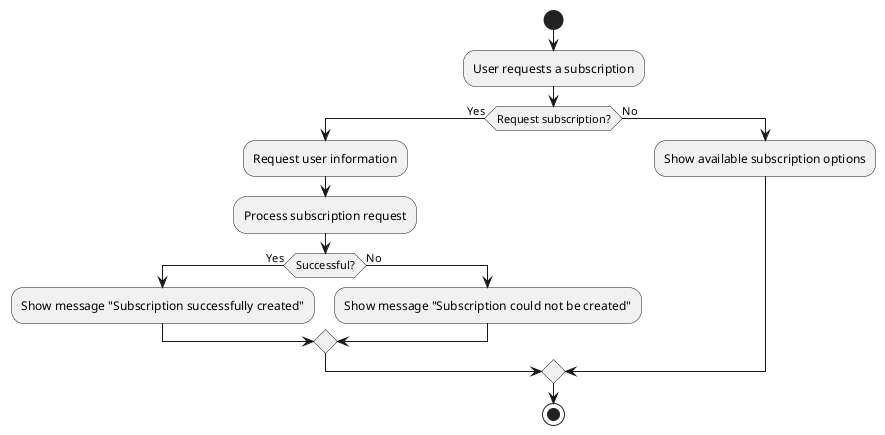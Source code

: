 @startuml
Start
:User requests a subscription;
if (Request subscription?) then (Yes)
   :Request user information;
   :Process subscription request;
   if (Successful?) then (Yes)
     :Show message "Subscription successfully created";
   else (No)
     :Show message "Subscription could not be created";
   endif
else (No)
   :Show available subscription options;
endif
Stop
@enduml














@startuml
start
:Gebruiker vraagt om een abonnement;
if (Abonnement aanvragen?) then (Ja)
  :Vraag gebruikersinformatie;
  :Verwerk abonnementsaanvraag;
  if (Succesvol?) then (Ja)
    :Bericht "Abonnement succesvol aangemaakt" tonen;
  else (Nee)
    :Bericht "Abonnement kon niet worden aangemaakt" tonen;
  endif
else (Nee)
  :Toon beschikbare abonnementsopties;
endif
stop
@enduml

